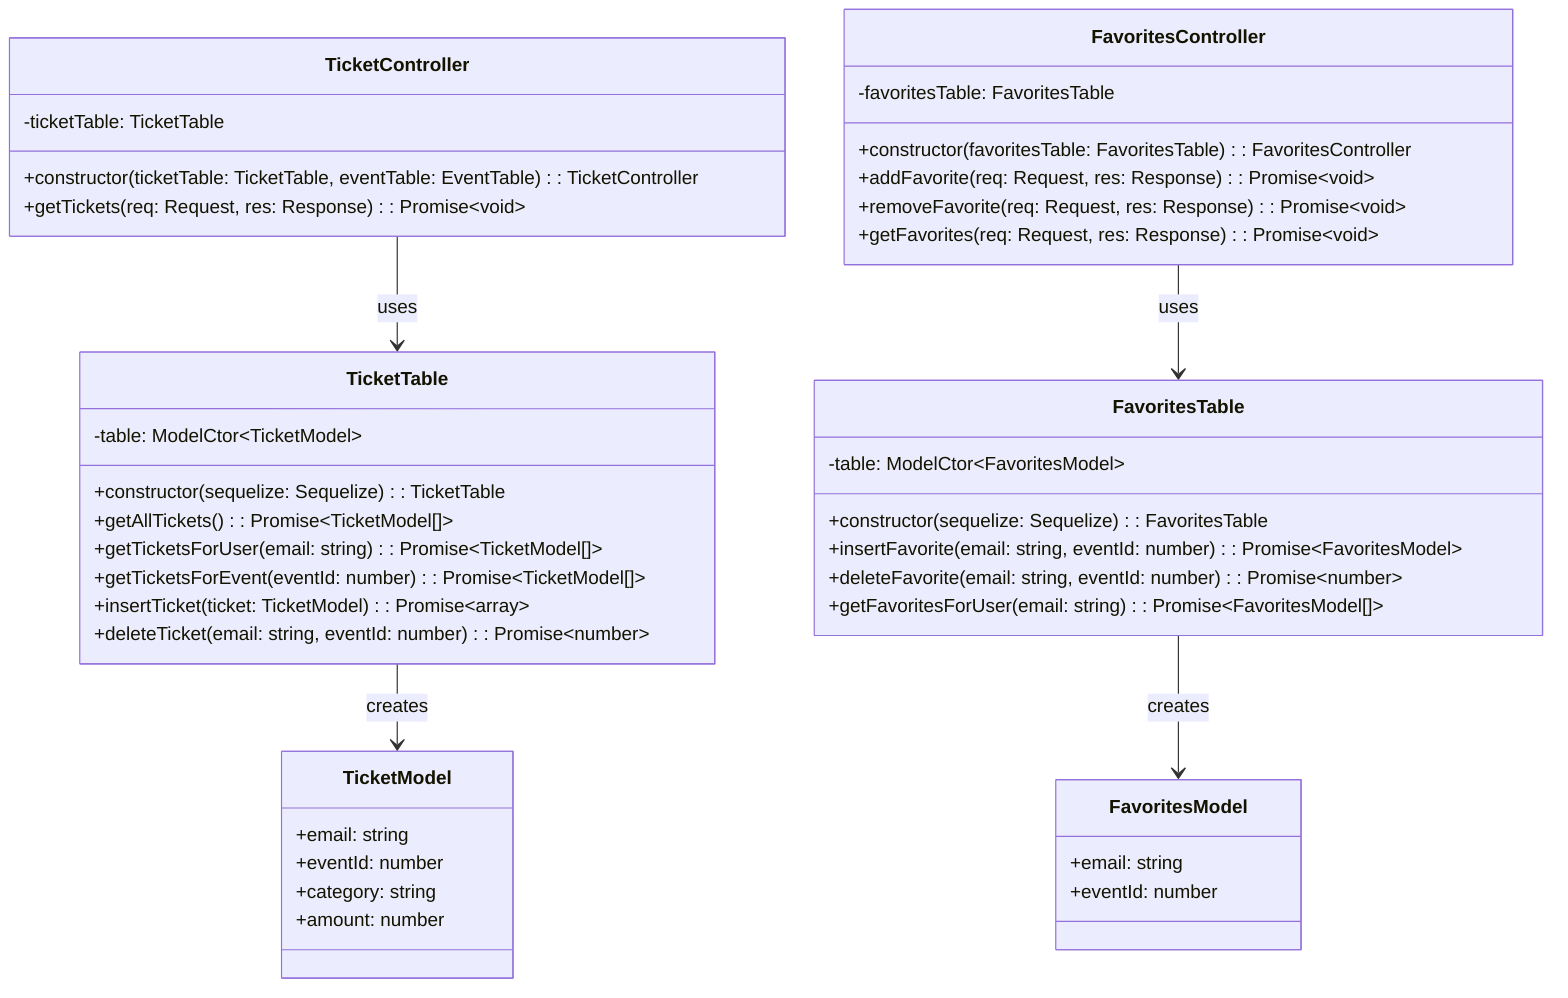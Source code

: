 classDiagram
    %% Ticketing and Favorites System
    class TicketController {
        -ticketTable: TicketTable
        +constructor(ticketTable: TicketTable, eventTable: EventTable): TicketController
        +getTickets(req: Request, res: Response): Promise~void~
    }

    class FavoritesController {
        -favoritesTable: FavoritesTable
        +constructor(favoritesTable: FavoritesTable): FavoritesController
        +addFavorite(req: Request, res: Response): Promise~void~
        +removeFavorite(req: Request, res: Response): Promise~void~
        +getFavorites(req: Request, res: Response): Promise~void~
    }

    class TicketTable {
        -table: ModelCtor~TicketModel~
        +constructor(sequelize: Sequelize): TicketTable
        +getAllTickets(): Promise~TicketModel[]~
        +getTicketsForUser(email: string): Promise~TicketModel[]~
        +getTicketsForEvent(eventId: number): Promise~TicketModel[]~
        +insertTicket(ticket: TicketModel): Promise~array~
        +deleteTicket(email: string, eventId: number): Promise~number~
    }

    class FavoritesTable {
        -table: ModelCtor~FavoritesModel~
        +constructor(sequelize: Sequelize): FavoritesTable
        +insertFavorite(email: string, eventId: number): Promise~FavoritesModel~
        +deleteFavorite(email: string, eventId: number): Promise~number~
        +getFavoritesForUser(email: string): Promise~FavoritesModel[]~
    }

    class TicketModel {
        +email: string
        +eventId: number
        +category: string
        +amount: number
    }

    class FavoritesModel {
        +email: string
        +eventId: number
    }

    %% Relationships
    TicketController --> TicketTable : uses
    FavoritesController --> FavoritesTable : uses
    TicketTable --> TicketModel : creates
    FavoritesTable --> FavoritesModel : creates